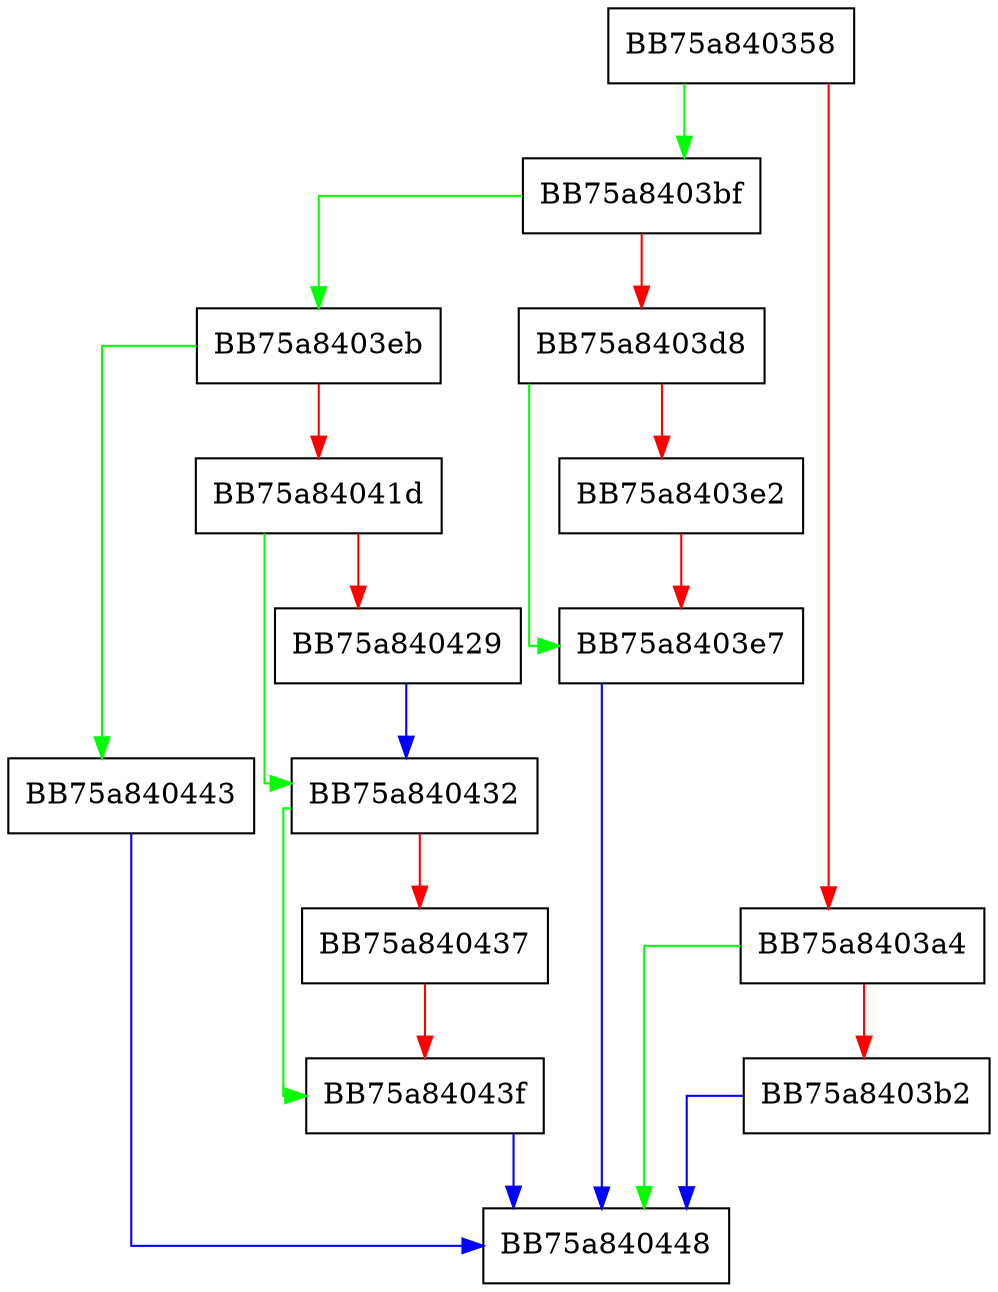 digraph UtilConvertToUtf8 {
  node [shape="box"];
  graph [splines=ortho];
  BB75a840358 -> BB75a8403bf [color="green"];
  BB75a840358 -> BB75a8403a4 [color="red"];
  BB75a8403a4 -> BB75a840448 [color="green"];
  BB75a8403a4 -> BB75a8403b2 [color="red"];
  BB75a8403b2 -> BB75a840448 [color="blue"];
  BB75a8403bf -> BB75a8403eb [color="green"];
  BB75a8403bf -> BB75a8403d8 [color="red"];
  BB75a8403d8 -> BB75a8403e7 [color="green"];
  BB75a8403d8 -> BB75a8403e2 [color="red"];
  BB75a8403e2 -> BB75a8403e7 [color="red"];
  BB75a8403e7 -> BB75a840448 [color="blue"];
  BB75a8403eb -> BB75a840443 [color="green"];
  BB75a8403eb -> BB75a84041d [color="red"];
  BB75a84041d -> BB75a840432 [color="green"];
  BB75a84041d -> BB75a840429 [color="red"];
  BB75a840429 -> BB75a840432 [color="blue"];
  BB75a840432 -> BB75a84043f [color="green"];
  BB75a840432 -> BB75a840437 [color="red"];
  BB75a840437 -> BB75a84043f [color="red"];
  BB75a84043f -> BB75a840448 [color="blue"];
  BB75a840443 -> BB75a840448 [color="blue"];
}